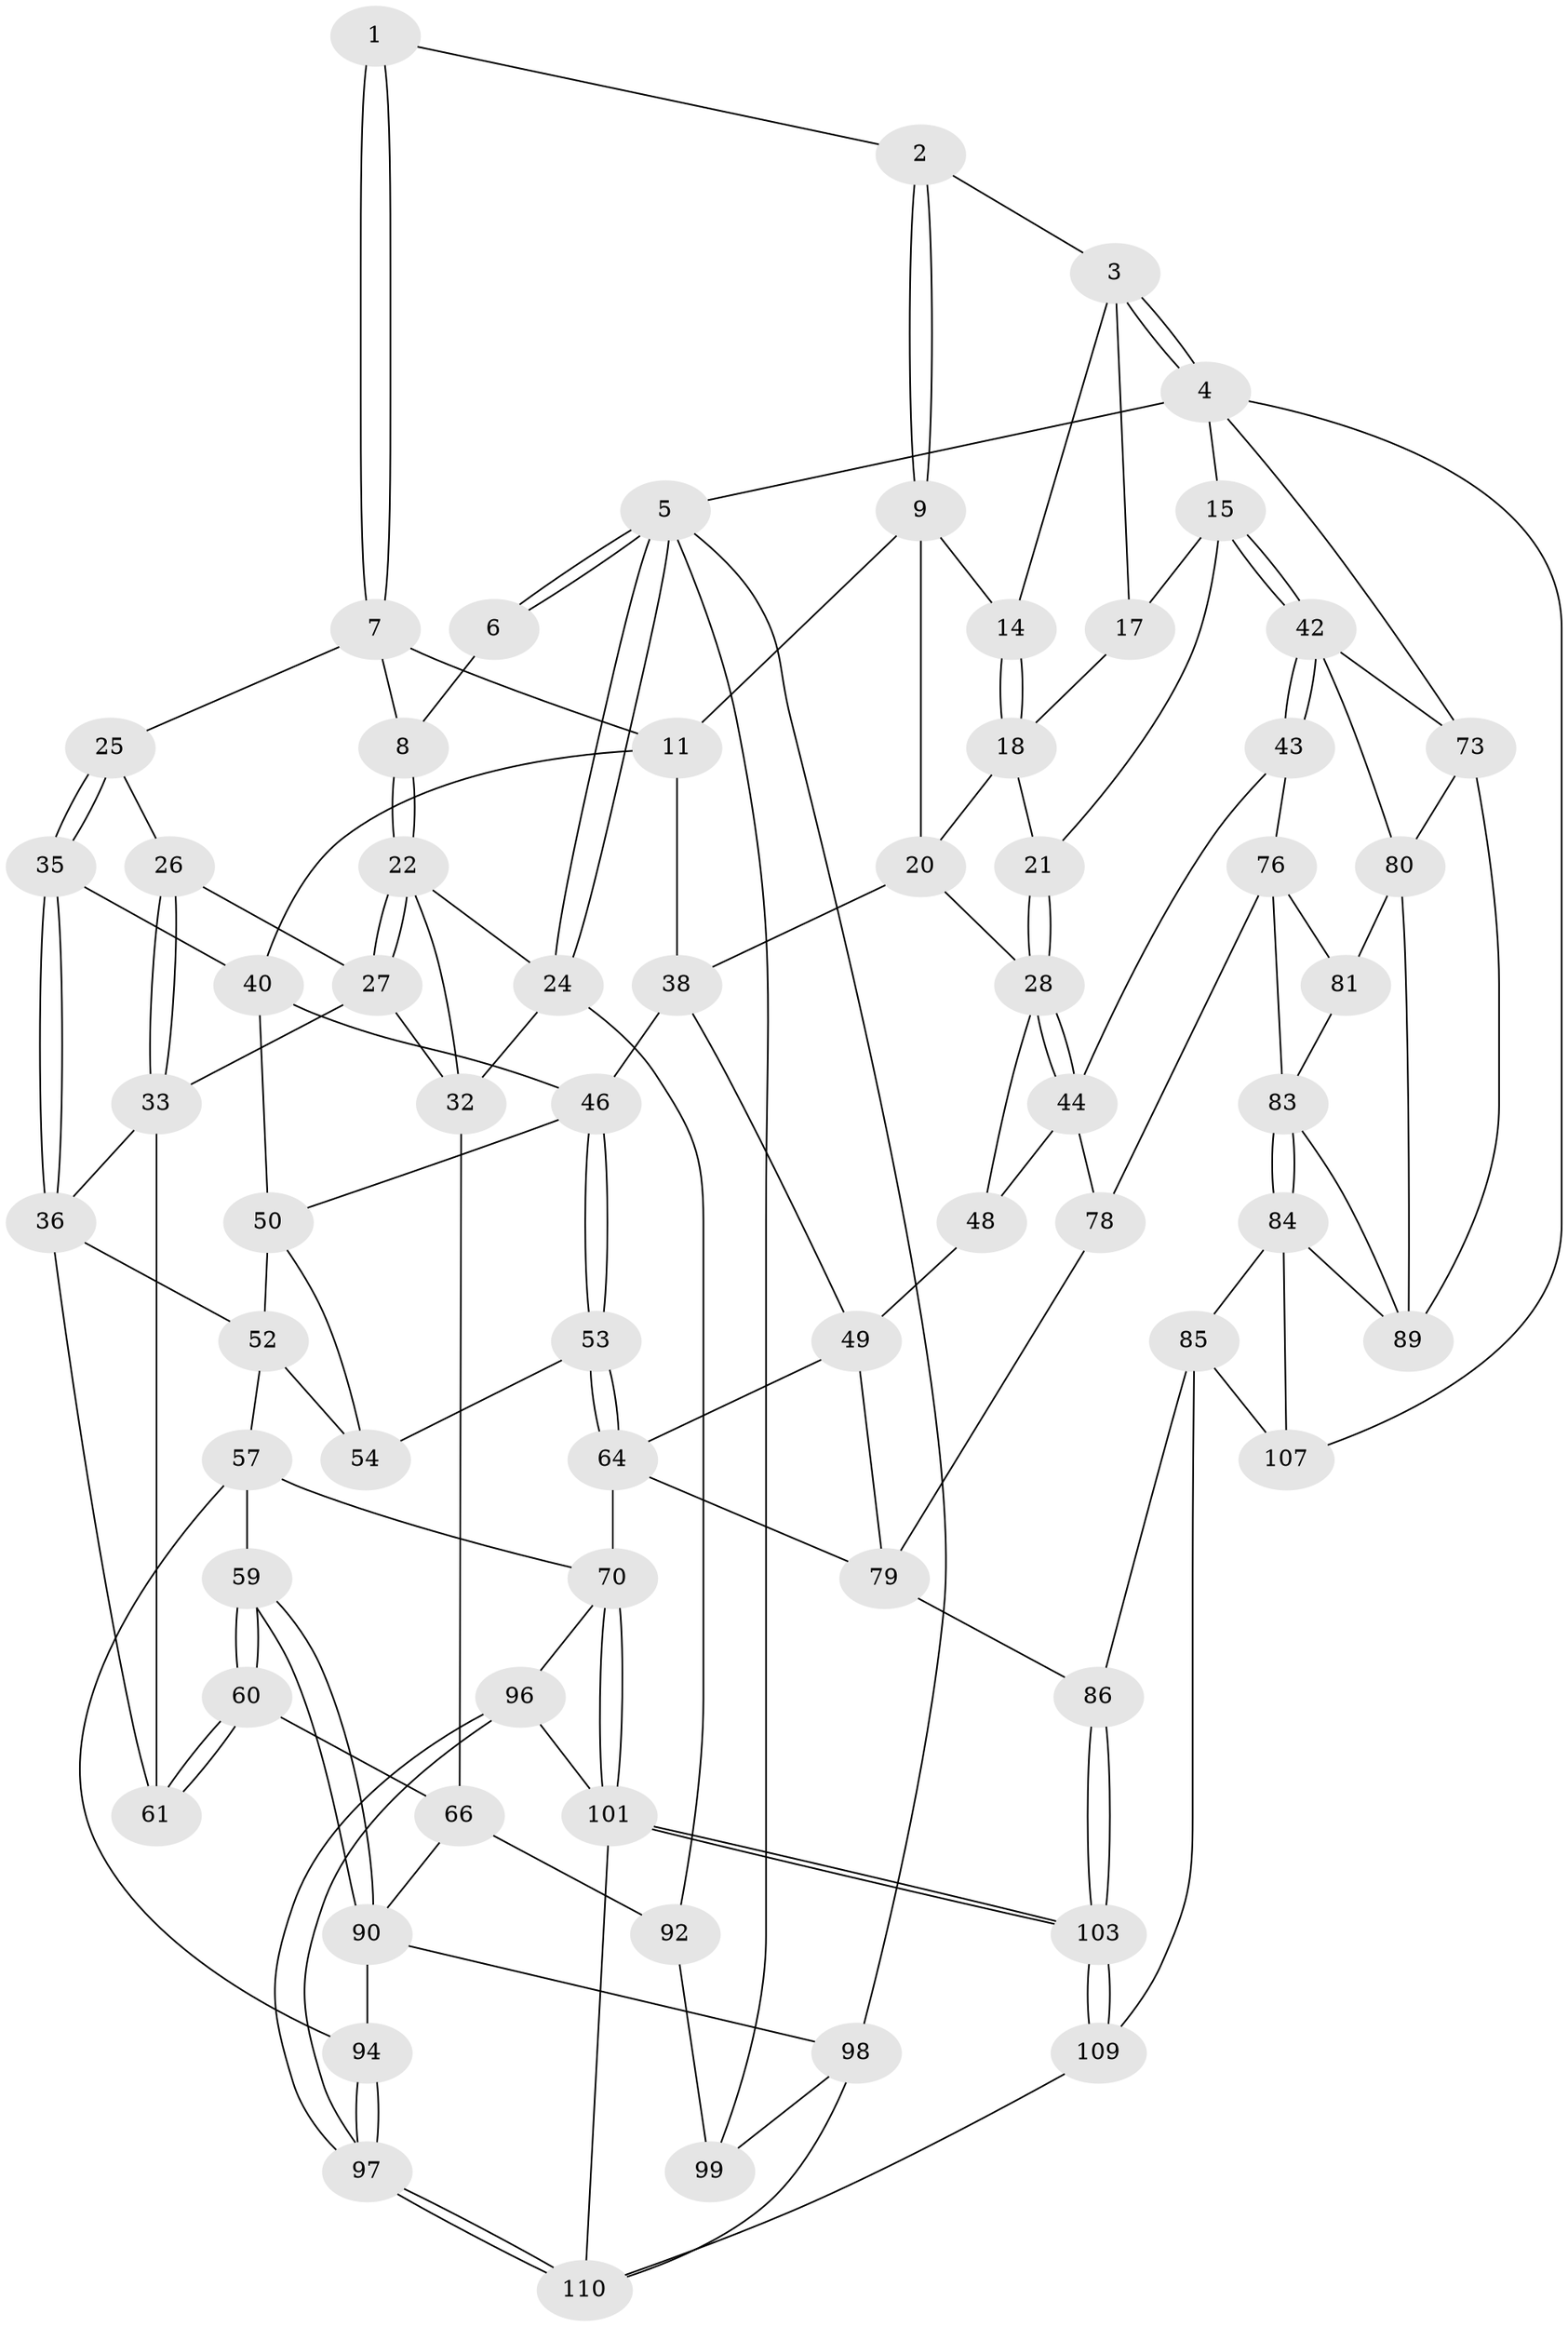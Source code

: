 // original degree distribution, {3: 0.017857142857142856, 4: 0.24107142857142858, 5: 0.5178571428571429, 6: 0.22321428571428573}
// Generated by graph-tools (version 1.1) at 2025/42/03/06/25 10:42:32]
// undirected, 68 vertices, 150 edges
graph export_dot {
graph [start="1"]
  node [color=gray90,style=filled];
  1 [pos="+0.33856471993396065+0"];
  2 [pos="+0.5177501546591797+0"];
  3 [pos="+0.8632641408615774+0",super="+13"];
  4 [pos="+1+0",super="+72"];
  5 [pos="+0+0",super="+106"];
  6 [pos="+0+0"];
  7 [pos="+0.2578091240123828+0.04964064204086796",super="+12"];
  8 [pos="+0.11574810588219893+0.12946854799136956"];
  9 [pos="+0.5117151586260348+0",super="+10"];
  11 [pos="+0.39998924527965407+0.22652265230512292",super="+39"];
  14 [pos="+0.6137005119741372+0.13377011968381897"];
  15 [pos="+1+0",super="+16"];
  17 [pos="+0.7272367585017231+0.16792675723248351"];
  18 [pos="+0.6209534427876484+0.1653188194362245",super="+19"];
  20 [pos="+0.5766452461957029+0.22696458429524236",super="+30"];
  21 [pos="+0.7516364039845266+0.2847643196102965"];
  22 [pos="+0.0980226438896808+0.17821384740755644",super="+23"];
  24 [pos="+0+0.18279574172968063",super="+68"];
  25 [pos="+0.2822076560214799+0.2540907809116118"];
  26 [pos="+0.15476856426424865+0.22448593503126665"];
  27 [pos="+0.12199246709007222+0.20844716975420288",super="+31"];
  28 [pos="+0.7556511920673059+0.38027126278630524",super="+29"];
  32 [pos="+0.011680437677916256+0.4545386414627267",super="+67"];
  33 [pos="+0.18841943829059488+0.44625160847253637",super="+34"];
  35 [pos="+0.23982196165116035+0.4278389344426171"];
  36 [pos="+0.23452871494185498+0.4333689065233391",super="+37"];
  38 [pos="+0.5378963737224177+0.35075733838541145",super="+45"];
  40 [pos="+0.4207159581639762+0.33594272479372295",super="+41"];
  42 [pos="+1+0.34503407081449",super="+75"];
  43 [pos="+0.8818605106289112+0.4328866511469063"];
  44 [pos="+0.841238495464024+0.42216817949338425",super="+55"];
  46 [pos="+0.4787800698217661+0.47116412741640956",super="+47"];
  48 [pos="+0.6174376809728304+0.4818410001217549"];
  49 [pos="+0.5606858054560331+0.514613447933962",super="+63"];
  50 [pos="+0.3707782107988581+0.46936210820780944",super="+51"];
  52 [pos="+0.2986946694909071+0.5044221830131642",super="+56"];
  53 [pos="+0.4130829523064294+0.5329532395093489"];
  54 [pos="+0.38635780840639705+0.5276844966401393"];
  57 [pos="+0.2916859259718693+0.6686730017177597",super="+58"];
  59 [pos="+0.2637003699298523+0.6709230996117318"];
  60 [pos="+0.22355320898452688+0.6437208775299255",super="+65"];
  61 [pos="+0.19405954492714578+0.47777770180326995",super="+62"];
  64 [pos="+0.44153112187997323+0.627333781205151",super="+69"];
  66 [pos="+0.06629067078325664+0.6357370671740639",super="+91"];
  70 [pos="+0.37886110874505796+0.6953251929496033",super="+71"];
  73 [pos="+1+0.8266519095133936",super="+74"];
  76 [pos="+0.8693337638968545+0.5532049365541133",super="+77"];
  78 [pos="+0.7056756106119279+0.6238144704821604"];
  79 [pos="+0.5873195225256919+0.6162785830081222",super="+82"];
  80 [pos="+0.9250694779749299+0.6540850473070298",super="+88"];
  81 [pos="+0.9165597657683375+0.643648734896018"];
  83 [pos="+0.745415240214201+0.7160188261416313",super="+87"];
  84 [pos="+0.7074030198611855+0.7600488526262646",super="+104"];
  85 [pos="+0.5793768627734928+0.7603766356956735",super="+108"];
  86 [pos="+0.5602979182043775+0.7576027268622363"];
  89 [pos="+0.8582498980806214+0.7526099185226831",super="+100"];
  90 [pos="+0.10206878894272316+0.7609731076141761",super="+95"];
  92 [pos="+0.035261341298443105+0.7737295531596097",super="+93"];
  94 [pos="+0.18764401140505696+0.8623086891888815"];
  96 [pos="+0.31095696152582514+0.800348802779009"];
  97 [pos="+0.2488320766877457+0.8944169119113583"];
  98 [pos="+0.11119452536398916+0.9064967182369967",super="+112"];
  99 [pos="+0.08471230535364416+0.900539890669649",super="+105"];
  101 [pos="+0.39352387316997284+0.8716164137358068",super="+102"];
  103 [pos="+0.49289636927531844+0.9151674344065026"];
  107 [pos="+0.8240289960843916+1"];
  109 [pos="+0.5780262624483102+1"];
  110 [pos="+0.28112742253582224+0.9231723494648322",super="+111"];
  1 -- 2;
  1 -- 7;
  1 -- 7;
  2 -- 3;
  2 -- 9;
  2 -- 9;
  3 -- 4;
  3 -- 4;
  3 -- 17;
  3 -- 14;
  4 -- 5 [weight=2];
  4 -- 15;
  4 -- 73;
  4 -- 107;
  5 -- 6;
  5 -- 6;
  5 -- 24;
  5 -- 24;
  5 -- 98;
  5 -- 99;
  6 -- 8;
  7 -- 8;
  7 -- 25;
  7 -- 11;
  8 -- 22;
  8 -- 22;
  9 -- 14;
  9 -- 11;
  9 -- 20;
  11 -- 40;
  11 -- 38;
  14 -- 18;
  14 -- 18;
  15 -- 42;
  15 -- 42;
  15 -- 17;
  15 -- 21;
  17 -- 18;
  18 -- 20;
  18 -- 21;
  20 -- 38;
  20 -- 28;
  21 -- 28;
  21 -- 28;
  22 -- 27;
  22 -- 27;
  22 -- 24;
  22 -- 32;
  24 -- 32;
  24 -- 92;
  25 -- 26;
  25 -- 35;
  25 -- 35;
  26 -- 27;
  26 -- 33;
  26 -- 33;
  27 -- 32;
  27 -- 33;
  28 -- 44;
  28 -- 44;
  28 -- 48;
  32 -- 66;
  33 -- 36;
  33 -- 61;
  35 -- 36;
  35 -- 36;
  35 -- 40;
  36 -- 52;
  36 -- 61;
  38 -- 46;
  38 -- 49;
  40 -- 46;
  40 -- 50;
  42 -- 43;
  42 -- 43;
  42 -- 80;
  42 -- 73;
  43 -- 44;
  43 -- 76;
  44 -- 48;
  44 -- 78;
  46 -- 53;
  46 -- 53;
  46 -- 50;
  48 -- 49;
  49 -- 64;
  49 -- 79;
  50 -- 52;
  50 -- 54;
  52 -- 57;
  52 -- 54;
  53 -- 54;
  53 -- 64;
  53 -- 64;
  57 -- 59;
  57 -- 94;
  57 -- 70;
  59 -- 60;
  59 -- 60;
  59 -- 90;
  59 -- 90;
  60 -- 61 [weight=2];
  60 -- 61;
  60 -- 66;
  64 -- 70;
  64 -- 79;
  66 -- 92;
  66 -- 90;
  70 -- 101;
  70 -- 101;
  70 -- 96;
  73 -- 89;
  73 -- 80;
  76 -- 81;
  76 -- 83;
  76 -- 78;
  78 -- 79;
  79 -- 86;
  80 -- 81;
  80 -- 89;
  81 -- 83;
  83 -- 84;
  83 -- 84;
  83 -- 89;
  84 -- 85;
  84 -- 89;
  84 -- 107;
  85 -- 86;
  85 -- 109;
  85 -- 107;
  86 -- 103;
  86 -- 103;
  90 -- 94;
  90 -- 98;
  92 -- 99 [weight=2];
  94 -- 97;
  94 -- 97;
  96 -- 97;
  96 -- 97;
  96 -- 101;
  97 -- 110;
  97 -- 110;
  98 -- 99;
  98 -- 110;
  101 -- 103;
  101 -- 103;
  101 -- 110;
  103 -- 109;
  103 -- 109;
  109 -- 110;
}
